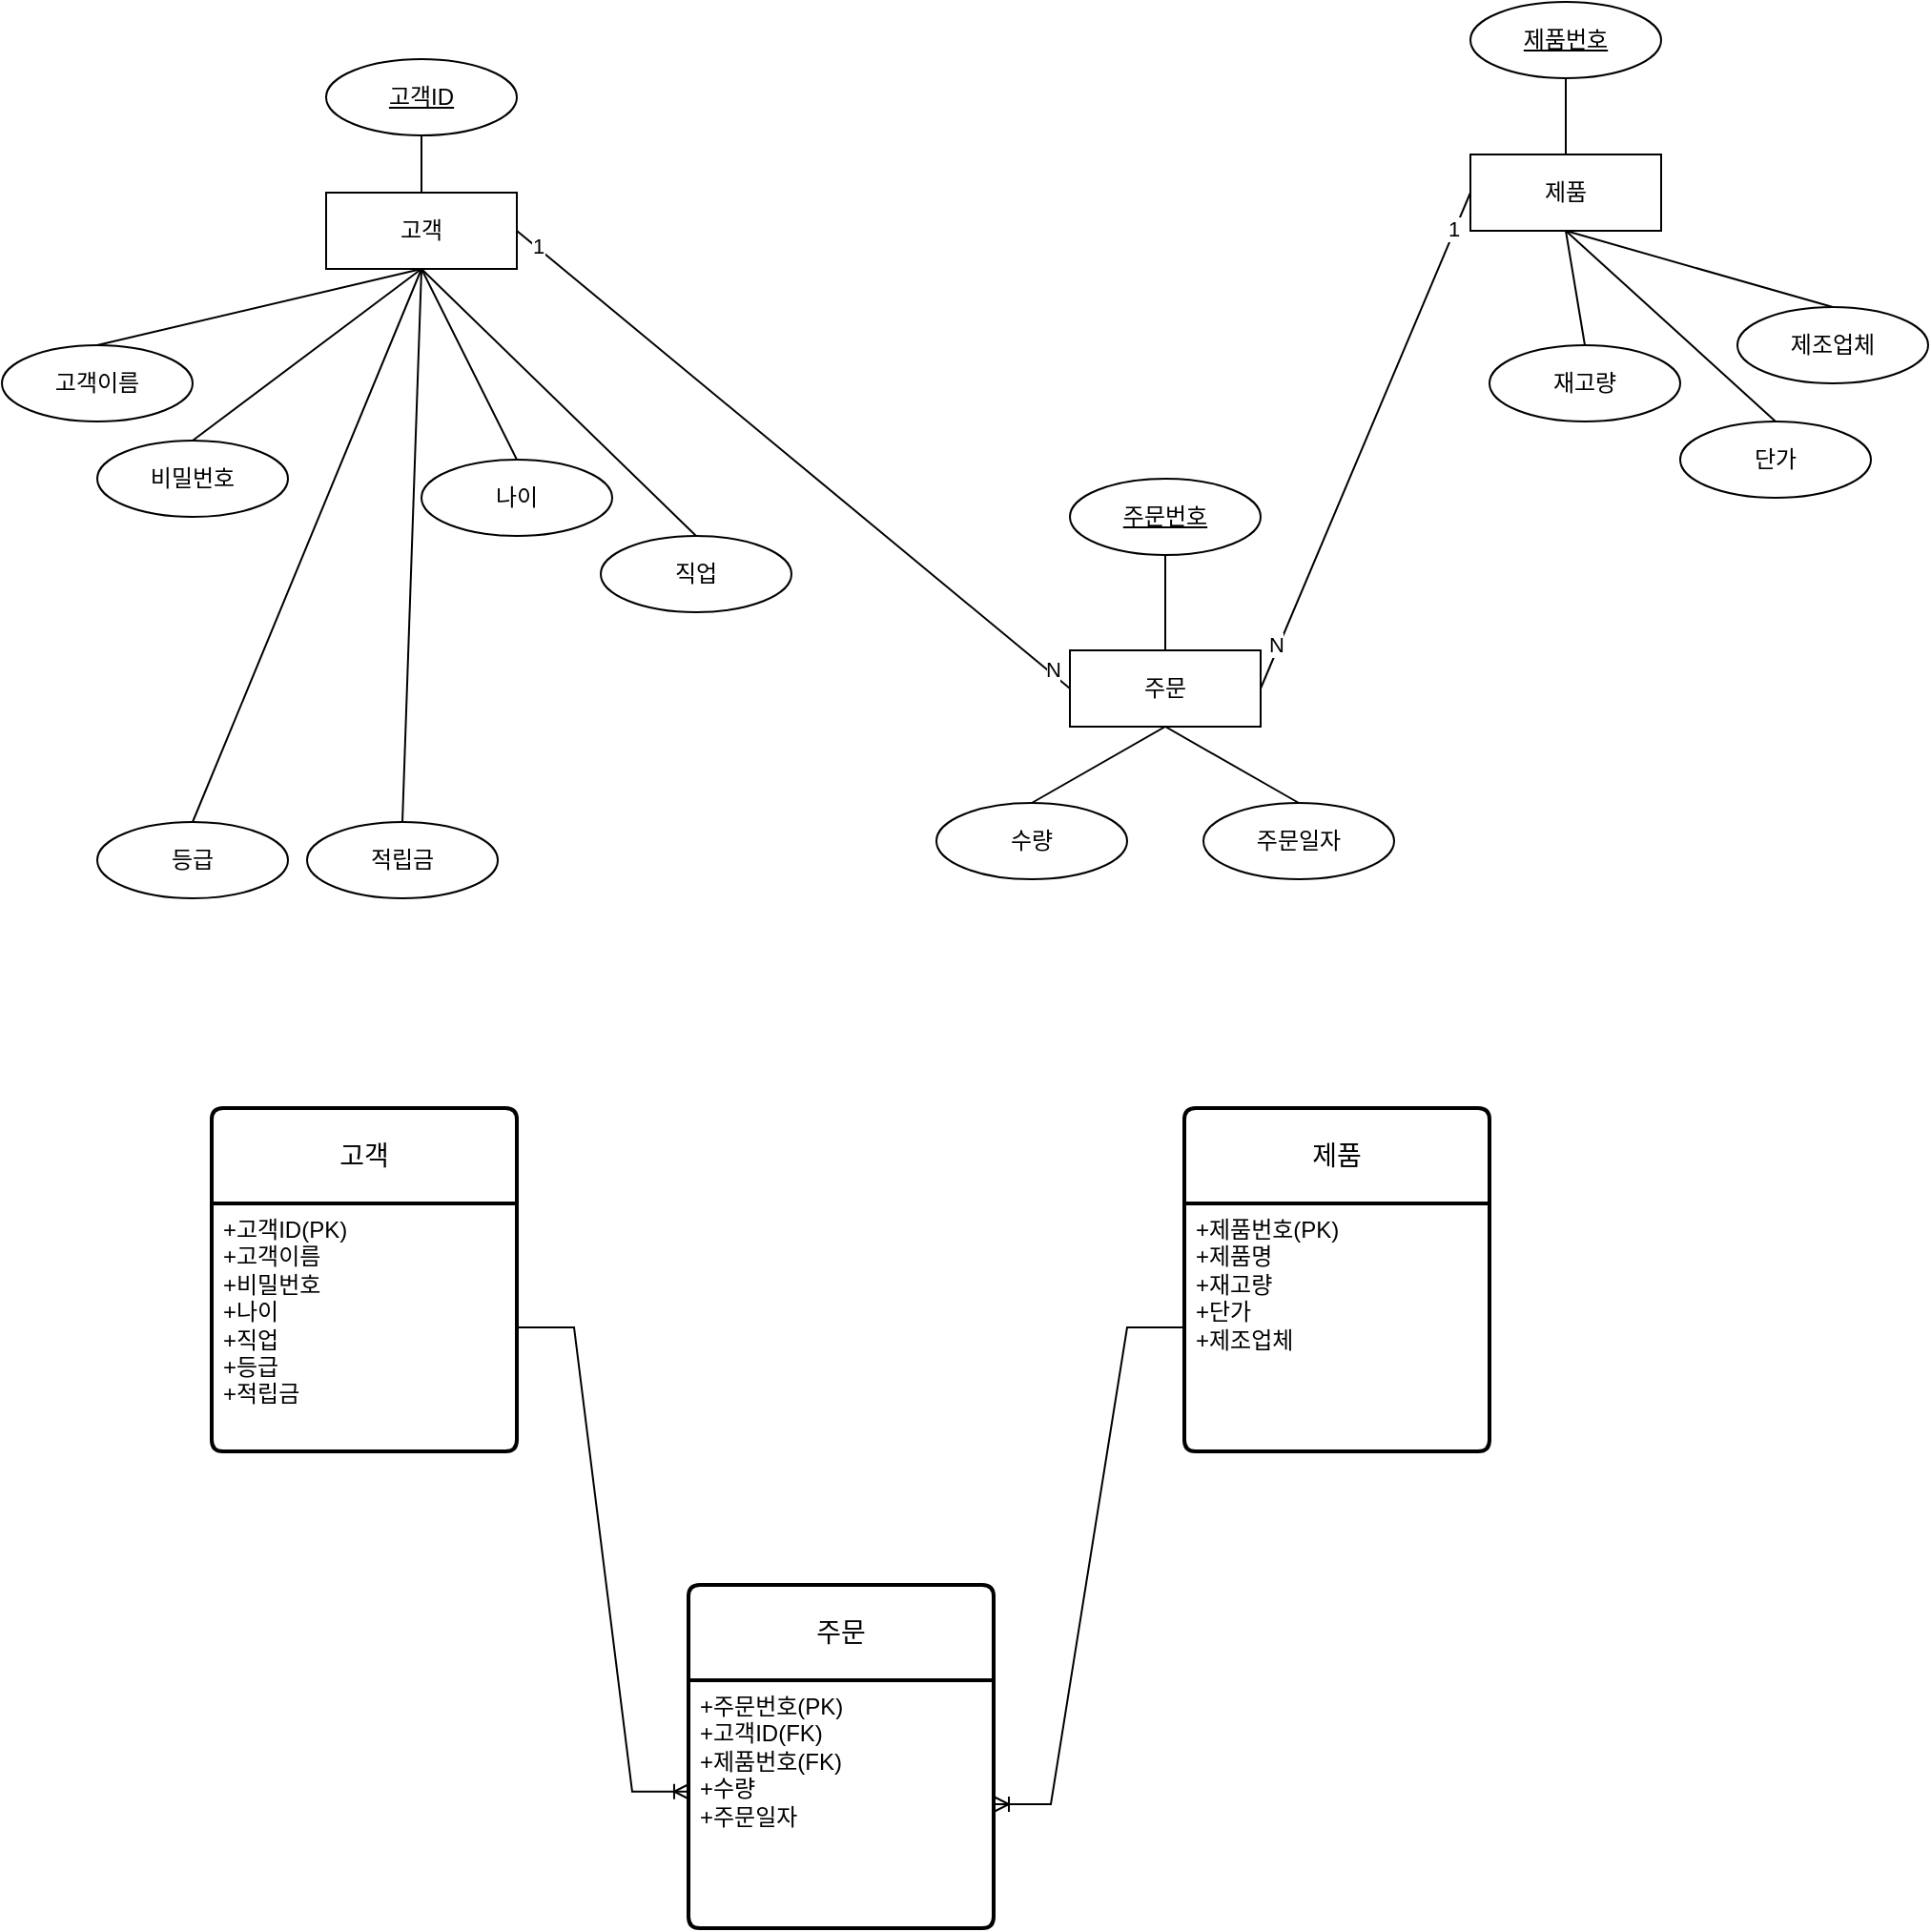 <mxfile version="25.0.3">
  <diagram name="ERD/RM" id="pBDiTjdiR9sbzCdTQ7_M">
    <mxGraphModel dx="1122" dy="484" grid="1" gridSize="10" guides="1" tooltips="1" connect="1" arrows="1" fold="1" page="1" pageScale="1" pageWidth="827" pageHeight="1169" math="0" shadow="0">
      <root>
        <mxCell id="0" />
        <mxCell id="1" parent="0" />
        <mxCell id="yDzS-YdiCiFsRlbf5LHV-2" value="고객" style="whiteSpace=wrap;html=1;align=center;" vertex="1" parent="1">
          <mxGeometry x="170" y="180" width="100" height="40" as="geometry" />
        </mxCell>
        <mxCell id="yDzS-YdiCiFsRlbf5LHV-4" value="직업" style="ellipse;whiteSpace=wrap;html=1;align=center;" vertex="1" parent="1">
          <mxGeometry x="314" y="360" width="100" height="40" as="geometry" />
        </mxCell>
        <mxCell id="yDzS-YdiCiFsRlbf5LHV-5" value="비밀번호" style="ellipse;whiteSpace=wrap;html=1;align=center;" vertex="1" parent="1">
          <mxGeometry x="50" y="310" width="100" height="40" as="geometry" />
        </mxCell>
        <mxCell id="yDzS-YdiCiFsRlbf5LHV-6" value="나이" style="ellipse;whiteSpace=wrap;html=1;align=center;" vertex="1" parent="1">
          <mxGeometry x="220" y="320" width="100" height="40" as="geometry" />
        </mxCell>
        <mxCell id="yDzS-YdiCiFsRlbf5LHV-7" value="고객ID" style="ellipse;whiteSpace=wrap;html=1;align=center;fontStyle=4;" vertex="1" parent="1">
          <mxGeometry x="170" y="110" width="100" height="40" as="geometry" />
        </mxCell>
        <mxCell id="yDzS-YdiCiFsRlbf5LHV-8" value="고객이름" style="ellipse;whiteSpace=wrap;html=1;align=center;" vertex="1" parent="1">
          <mxGeometry y="260" width="100" height="40" as="geometry" />
        </mxCell>
        <mxCell id="yDzS-YdiCiFsRlbf5LHV-9" value="적립금" style="ellipse;whiteSpace=wrap;html=1;align=center;" vertex="1" parent="1">
          <mxGeometry x="160" y="510" width="100" height="40" as="geometry" />
        </mxCell>
        <mxCell id="yDzS-YdiCiFsRlbf5LHV-10" value="등급" style="ellipse;whiteSpace=wrap;html=1;align=center;" vertex="1" parent="1">
          <mxGeometry x="50" y="510" width="100" height="40" as="geometry" />
        </mxCell>
        <mxCell id="yDzS-YdiCiFsRlbf5LHV-11" value="" style="endArrow=none;html=1;rounded=0;entryX=0.5;entryY=1;entryDx=0;entryDy=0;exitX=0.5;exitY=0;exitDx=0;exitDy=0;" edge="1" parent="1" source="yDzS-YdiCiFsRlbf5LHV-8" target="yDzS-YdiCiFsRlbf5LHV-2">
          <mxGeometry relative="1" as="geometry">
            <mxPoint x="180" y="290" as="sourcePoint" />
            <mxPoint x="340" y="290" as="targetPoint" />
          </mxGeometry>
        </mxCell>
        <mxCell id="yDzS-YdiCiFsRlbf5LHV-12" value="" style="endArrow=none;html=1;rounded=0;entryX=0.5;entryY=1;entryDx=0;entryDy=0;exitX=0.5;exitY=0;exitDx=0;exitDy=0;" edge="1" parent="1" source="yDzS-YdiCiFsRlbf5LHV-10" target="yDzS-YdiCiFsRlbf5LHV-2">
          <mxGeometry relative="1" as="geometry">
            <mxPoint x="150" y="390" as="sourcePoint" />
            <mxPoint x="270" y="370" as="targetPoint" />
          </mxGeometry>
        </mxCell>
        <mxCell id="yDzS-YdiCiFsRlbf5LHV-13" value="" style="endArrow=none;html=1;rounded=0;entryX=0.5;entryY=0;entryDx=0;entryDy=0;" edge="1" parent="1" target="yDzS-YdiCiFsRlbf5LHV-9">
          <mxGeometry relative="1" as="geometry">
            <mxPoint x="220" y="220" as="sourcePoint" />
            <mxPoint x="300" y="390" as="targetPoint" />
          </mxGeometry>
        </mxCell>
        <mxCell id="yDzS-YdiCiFsRlbf5LHV-14" value="" style="endArrow=none;html=1;rounded=0;exitX=0.5;exitY=0;exitDx=0;exitDy=0;" edge="1" parent="1" source="yDzS-YdiCiFsRlbf5LHV-5">
          <mxGeometry relative="1" as="geometry">
            <mxPoint x="160" y="290" as="sourcePoint" />
            <mxPoint x="220" y="220" as="targetPoint" />
          </mxGeometry>
        </mxCell>
        <mxCell id="yDzS-YdiCiFsRlbf5LHV-15" value="" style="endArrow=none;html=1;rounded=0;entryX=0.5;entryY=1;entryDx=0;entryDy=0;exitX=0.5;exitY=0;exitDx=0;exitDy=0;" edge="1" parent="1" source="yDzS-YdiCiFsRlbf5LHV-4" target="yDzS-YdiCiFsRlbf5LHV-2">
          <mxGeometry relative="1" as="geometry">
            <mxPoint x="140" y="280" as="sourcePoint" />
            <mxPoint x="260" y="260" as="targetPoint" />
          </mxGeometry>
        </mxCell>
        <mxCell id="yDzS-YdiCiFsRlbf5LHV-16" value="" style="endArrow=none;html=1;rounded=0;entryX=0.5;entryY=0;entryDx=0;entryDy=0;" edge="1" parent="1" target="yDzS-YdiCiFsRlbf5LHV-6">
          <mxGeometry relative="1" as="geometry">
            <mxPoint x="220" y="220" as="sourcePoint" />
            <mxPoint x="340" y="290" as="targetPoint" />
          </mxGeometry>
        </mxCell>
        <mxCell id="yDzS-YdiCiFsRlbf5LHV-17" value="" style="endArrow=none;html=1;rounded=0;exitX=0.5;exitY=1;exitDx=0;exitDy=0;entryX=0.5;entryY=0;entryDx=0;entryDy=0;" edge="1" parent="1" source="yDzS-YdiCiFsRlbf5LHV-7" target="yDzS-YdiCiFsRlbf5LHV-2">
          <mxGeometry relative="1" as="geometry">
            <mxPoint x="180" y="290" as="sourcePoint" />
            <mxPoint x="340" y="290" as="targetPoint" />
          </mxGeometry>
        </mxCell>
        <mxCell id="yDzS-YdiCiFsRlbf5LHV-18" value="제품" style="whiteSpace=wrap;html=1;align=center;" vertex="1" parent="1">
          <mxGeometry x="770" y="160" width="100" height="40" as="geometry" />
        </mxCell>
        <mxCell id="yDzS-YdiCiFsRlbf5LHV-19" value="제품번호" style="ellipse;whiteSpace=wrap;html=1;align=center;fontStyle=4;" vertex="1" parent="1">
          <mxGeometry x="770" y="80" width="100" height="40" as="geometry" />
        </mxCell>
        <mxCell id="yDzS-YdiCiFsRlbf5LHV-20" value="제조업체" style="ellipse;whiteSpace=wrap;html=1;align=center;" vertex="1" parent="1">
          <mxGeometry x="910" y="240" width="100" height="40" as="geometry" />
        </mxCell>
        <mxCell id="yDzS-YdiCiFsRlbf5LHV-21" value="단가" style="ellipse;whiteSpace=wrap;html=1;align=center;" vertex="1" parent="1">
          <mxGeometry x="880" y="300" width="100" height="40" as="geometry" />
        </mxCell>
        <mxCell id="yDzS-YdiCiFsRlbf5LHV-23" value="재고량" style="ellipse;whiteSpace=wrap;html=1;align=center;" vertex="1" parent="1">
          <mxGeometry x="780" y="260" width="100" height="40" as="geometry" />
        </mxCell>
        <mxCell id="yDzS-YdiCiFsRlbf5LHV-24" value="" style="endArrow=none;html=1;rounded=0;exitX=0.5;exitY=1;exitDx=0;exitDy=0;entryX=0.5;entryY=0;entryDx=0;entryDy=0;" edge="1" parent="1" source="yDzS-YdiCiFsRlbf5LHV-19" target="yDzS-YdiCiFsRlbf5LHV-18">
          <mxGeometry relative="1" as="geometry">
            <mxPoint x="770" y="210" as="sourcePoint" />
            <mxPoint x="990" y="140" as="targetPoint" />
          </mxGeometry>
        </mxCell>
        <mxCell id="yDzS-YdiCiFsRlbf5LHV-25" value="" style="endArrow=none;html=1;rounded=0;entryX=0.5;entryY=1;entryDx=0;entryDy=0;exitX=0.5;exitY=0;exitDx=0;exitDy=0;" edge="1" parent="1" source="yDzS-YdiCiFsRlbf5LHV-23" target="yDzS-YdiCiFsRlbf5LHV-18">
          <mxGeometry relative="1" as="geometry">
            <mxPoint x="710" y="250" as="sourcePoint" />
            <mxPoint x="870" y="250" as="targetPoint" />
          </mxGeometry>
        </mxCell>
        <mxCell id="yDzS-YdiCiFsRlbf5LHV-26" value="" style="endArrow=none;html=1;rounded=0;entryX=0.5;entryY=0;entryDx=0;entryDy=0;" edge="1" parent="1" target="yDzS-YdiCiFsRlbf5LHV-21">
          <mxGeometry relative="1" as="geometry">
            <mxPoint x="820" y="200" as="sourcePoint" />
            <mxPoint x="870" y="250" as="targetPoint" />
          </mxGeometry>
        </mxCell>
        <mxCell id="yDzS-YdiCiFsRlbf5LHV-27" value="" style="endArrow=none;html=1;rounded=0;entryX=0.5;entryY=0;entryDx=0;entryDy=0;" edge="1" parent="1" target="yDzS-YdiCiFsRlbf5LHV-20">
          <mxGeometry relative="1" as="geometry">
            <mxPoint x="820" y="200" as="sourcePoint" />
            <mxPoint x="960" y="250" as="targetPoint" />
          </mxGeometry>
        </mxCell>
        <mxCell id="yDzS-YdiCiFsRlbf5LHV-28" value="주문" style="whiteSpace=wrap;html=1;align=center;" vertex="1" parent="1">
          <mxGeometry x="560" y="420" width="100" height="40" as="geometry" />
        </mxCell>
        <mxCell id="yDzS-YdiCiFsRlbf5LHV-29" value="주문번호" style="ellipse;whiteSpace=wrap;html=1;align=center;fontStyle=4;" vertex="1" parent="1">
          <mxGeometry x="560" y="330" width="100" height="40" as="geometry" />
        </mxCell>
        <mxCell id="yDzS-YdiCiFsRlbf5LHV-30" value="주문일자" style="ellipse;whiteSpace=wrap;html=1;align=center;" vertex="1" parent="1">
          <mxGeometry x="630" y="500" width="100" height="40" as="geometry" />
        </mxCell>
        <mxCell id="yDzS-YdiCiFsRlbf5LHV-31" value="수량" style="ellipse;whiteSpace=wrap;html=1;align=center;" vertex="1" parent="1">
          <mxGeometry x="490" y="500" width="100" height="40" as="geometry" />
        </mxCell>
        <mxCell id="yDzS-YdiCiFsRlbf5LHV-32" value="" style="endArrow=none;html=1;rounded=0;exitX=0.5;exitY=0;exitDx=0;exitDy=0;entryX=0.5;entryY=1;entryDx=0;entryDy=0;" edge="1" parent="1" source="yDzS-YdiCiFsRlbf5LHV-31" target="yDzS-YdiCiFsRlbf5LHV-28">
          <mxGeometry relative="1" as="geometry">
            <mxPoint x="530" y="400" as="sourcePoint" />
            <mxPoint x="690" y="400" as="targetPoint" />
          </mxGeometry>
        </mxCell>
        <mxCell id="yDzS-YdiCiFsRlbf5LHV-33" value="" style="endArrow=none;html=1;rounded=0;exitX=0.5;exitY=1;exitDx=0;exitDy=0;entryX=0.5;entryY=0;entryDx=0;entryDy=0;" edge="1" parent="1" source="yDzS-YdiCiFsRlbf5LHV-28" target="yDzS-YdiCiFsRlbf5LHV-30">
          <mxGeometry relative="1" as="geometry">
            <mxPoint x="530" y="400" as="sourcePoint" />
            <mxPoint x="690" y="400" as="targetPoint" />
          </mxGeometry>
        </mxCell>
        <mxCell id="yDzS-YdiCiFsRlbf5LHV-34" value="" style="endArrow=none;html=1;rounded=0;exitX=0.5;exitY=0;exitDx=0;exitDy=0;entryX=0.5;entryY=1;entryDx=0;entryDy=0;" edge="1" parent="1" source="yDzS-YdiCiFsRlbf5LHV-28" target="yDzS-YdiCiFsRlbf5LHV-29">
          <mxGeometry relative="1" as="geometry">
            <mxPoint x="530" y="400" as="sourcePoint" />
            <mxPoint x="690" y="400" as="targetPoint" />
          </mxGeometry>
        </mxCell>
        <mxCell id="yDzS-YdiCiFsRlbf5LHV-35" value="" style="edgeStyle=entityRelationEdgeStyle;fontSize=12;html=1;endArrow=ERoneToMany;rounded=0;exitX=1;exitY=0.5;exitDx=0;exitDy=0;entryX=0.003;entryY=0.449;entryDx=0;entryDy=0;entryPerimeter=0;" edge="1" parent="1" source="yDzS-YdiCiFsRlbf5LHV-39" target="yDzS-YdiCiFsRlbf5LHV-43">
          <mxGeometry width="100" height="100" relative="1" as="geometry">
            <mxPoint x="180.0" y="840" as="sourcePoint" />
            <mxPoint x="470" y="1070" as="targetPoint" />
          </mxGeometry>
        </mxCell>
        <mxCell id="yDzS-YdiCiFsRlbf5LHV-37" value="" style="edgeStyle=entityRelationEdgeStyle;fontSize=12;html=1;endArrow=ERoneToMany;rounded=0;entryX=1;entryY=0.5;entryDx=0;entryDy=0;" edge="1" parent="1" source="yDzS-YdiCiFsRlbf5LHV-41" target="yDzS-YdiCiFsRlbf5LHV-43">
          <mxGeometry width="100" height="100" relative="1" as="geometry">
            <mxPoint x="595" y="640" as="sourcePoint" />
            <mxPoint x="485" y="900" as="targetPoint" />
          </mxGeometry>
        </mxCell>
        <mxCell id="yDzS-YdiCiFsRlbf5LHV-38" value="고객" style="swimlane;childLayout=stackLayout;horizontal=1;startSize=50;horizontalStack=0;rounded=1;fontSize=14;fontStyle=0;strokeWidth=2;resizeParent=0;resizeLast=1;shadow=0;dashed=0;align=center;arcSize=4;whiteSpace=wrap;html=1;" vertex="1" parent="1">
          <mxGeometry x="110" y="660" width="160" height="180" as="geometry" />
        </mxCell>
        <mxCell id="yDzS-YdiCiFsRlbf5LHV-39" value="+고객ID(PK)&lt;div&gt;+고객이름&lt;/div&gt;&lt;div&gt;+비밀번호&lt;/div&gt;&lt;div&gt;+나이&lt;/div&gt;&lt;div&gt;+직업&lt;/div&gt;&lt;div&gt;+등급&lt;/div&gt;&lt;div&gt;+적립금&lt;/div&gt;" style="align=left;strokeColor=none;fillColor=none;spacingLeft=4;fontSize=12;verticalAlign=top;resizable=0;rotatable=0;part=1;html=1;" vertex="1" parent="yDzS-YdiCiFsRlbf5LHV-38">
          <mxGeometry y="50" width="160" height="130" as="geometry" />
        </mxCell>
        <mxCell id="yDzS-YdiCiFsRlbf5LHV-40" value="제품" style="swimlane;childLayout=stackLayout;horizontal=1;startSize=50;horizontalStack=0;rounded=1;fontSize=14;fontStyle=0;strokeWidth=2;resizeParent=0;resizeLast=1;shadow=0;dashed=0;align=center;arcSize=4;whiteSpace=wrap;html=1;" vertex="1" parent="1">
          <mxGeometry x="620" y="660" width="160" height="180" as="geometry" />
        </mxCell>
        <mxCell id="yDzS-YdiCiFsRlbf5LHV-41" value="+제품번호(PK)&lt;div&gt;+제품명&lt;/div&gt;&lt;div&gt;+재고량&lt;/div&gt;&lt;div&gt;+단가&lt;/div&gt;&lt;div&gt;+제조업체&lt;/div&gt;" style="align=left;strokeColor=none;fillColor=none;spacingLeft=4;fontSize=12;verticalAlign=top;resizable=0;rotatable=0;part=1;html=1;" vertex="1" parent="yDzS-YdiCiFsRlbf5LHV-40">
          <mxGeometry y="50" width="160" height="130" as="geometry" />
        </mxCell>
        <mxCell id="yDzS-YdiCiFsRlbf5LHV-42" value="주문" style="swimlane;childLayout=stackLayout;horizontal=1;startSize=50;horizontalStack=0;rounded=1;fontSize=14;fontStyle=0;strokeWidth=2;resizeParent=0;resizeLast=1;shadow=0;dashed=0;align=center;arcSize=4;whiteSpace=wrap;html=1;" vertex="1" parent="1">
          <mxGeometry x="360" y="910" width="160" height="180" as="geometry" />
        </mxCell>
        <mxCell id="yDzS-YdiCiFsRlbf5LHV-43" value="+주문번호(PK)&lt;div&gt;+고객ID(FK)&lt;/div&gt;&lt;div&gt;+제품번호(FK)&lt;/div&gt;&lt;div&gt;+수량&lt;/div&gt;&lt;div&gt;+주문일자&lt;/div&gt;" style="align=left;strokeColor=none;fillColor=none;spacingLeft=4;fontSize=12;verticalAlign=top;resizable=0;rotatable=0;part=1;html=1;" vertex="1" parent="yDzS-YdiCiFsRlbf5LHV-42">
          <mxGeometry y="50" width="160" height="130" as="geometry" />
        </mxCell>
        <mxCell id="yDzS-YdiCiFsRlbf5LHV-45" value="" style="endArrow=none;html=1;rounded=0;exitX=1;exitY=0.5;exitDx=0;exitDy=0;" edge="1" parent="1" source="yDzS-YdiCiFsRlbf5LHV-2">
          <mxGeometry relative="1" as="geometry">
            <mxPoint x="450" y="480" as="sourcePoint" />
            <mxPoint x="560" y="440" as="targetPoint" />
          </mxGeometry>
        </mxCell>
        <mxCell id="yDzS-YdiCiFsRlbf5LHV-46" value="N" style="edgeLabel;html=1;align=center;verticalAlign=middle;resizable=0;points=[];" vertex="1" connectable="0" parent="yDzS-YdiCiFsRlbf5LHV-45">
          <mxGeometry x="0.447" y="1" relative="1" as="geometry">
            <mxPoint x="70" y="57" as="offset" />
          </mxGeometry>
        </mxCell>
        <mxCell id="yDzS-YdiCiFsRlbf5LHV-47" value="1" style="edgeLabel;html=1;align=center;verticalAlign=middle;resizable=0;points=[];" vertex="1" connectable="0" parent="yDzS-YdiCiFsRlbf5LHV-45">
          <mxGeometry x="-0.929" y="1" relative="1" as="geometry">
            <mxPoint as="offset" />
          </mxGeometry>
        </mxCell>
        <mxCell id="yDzS-YdiCiFsRlbf5LHV-48" value="" style="endArrow=none;html=1;rounded=0;exitX=1;exitY=0.5;exitDx=0;exitDy=0;entryX=0;entryY=0.5;entryDx=0;entryDy=0;" edge="1" parent="1" source="yDzS-YdiCiFsRlbf5LHV-28" target="yDzS-YdiCiFsRlbf5LHV-18">
          <mxGeometry relative="1" as="geometry">
            <mxPoint x="630" y="330" as="sourcePoint" />
            <mxPoint x="790" y="330" as="targetPoint" />
          </mxGeometry>
        </mxCell>
        <mxCell id="yDzS-YdiCiFsRlbf5LHV-49" value="N" style="edgeLabel;html=1;align=center;verticalAlign=middle;resizable=0;points=[];" vertex="1" connectable="0" parent="yDzS-YdiCiFsRlbf5LHV-48">
          <mxGeometry x="-0.83" y="2" relative="1" as="geometry">
            <mxPoint as="offset" />
          </mxGeometry>
        </mxCell>
        <mxCell id="yDzS-YdiCiFsRlbf5LHV-55" value="1" style="edgeLabel;html=1;align=center;verticalAlign=middle;resizable=0;points=[];" vertex="1" connectable="0" parent="yDzS-YdiCiFsRlbf5LHV-48">
          <mxGeometry x="0.851" y="1" relative="1" as="geometry">
            <mxPoint as="offset" />
          </mxGeometry>
        </mxCell>
      </root>
    </mxGraphModel>
  </diagram>
</mxfile>
